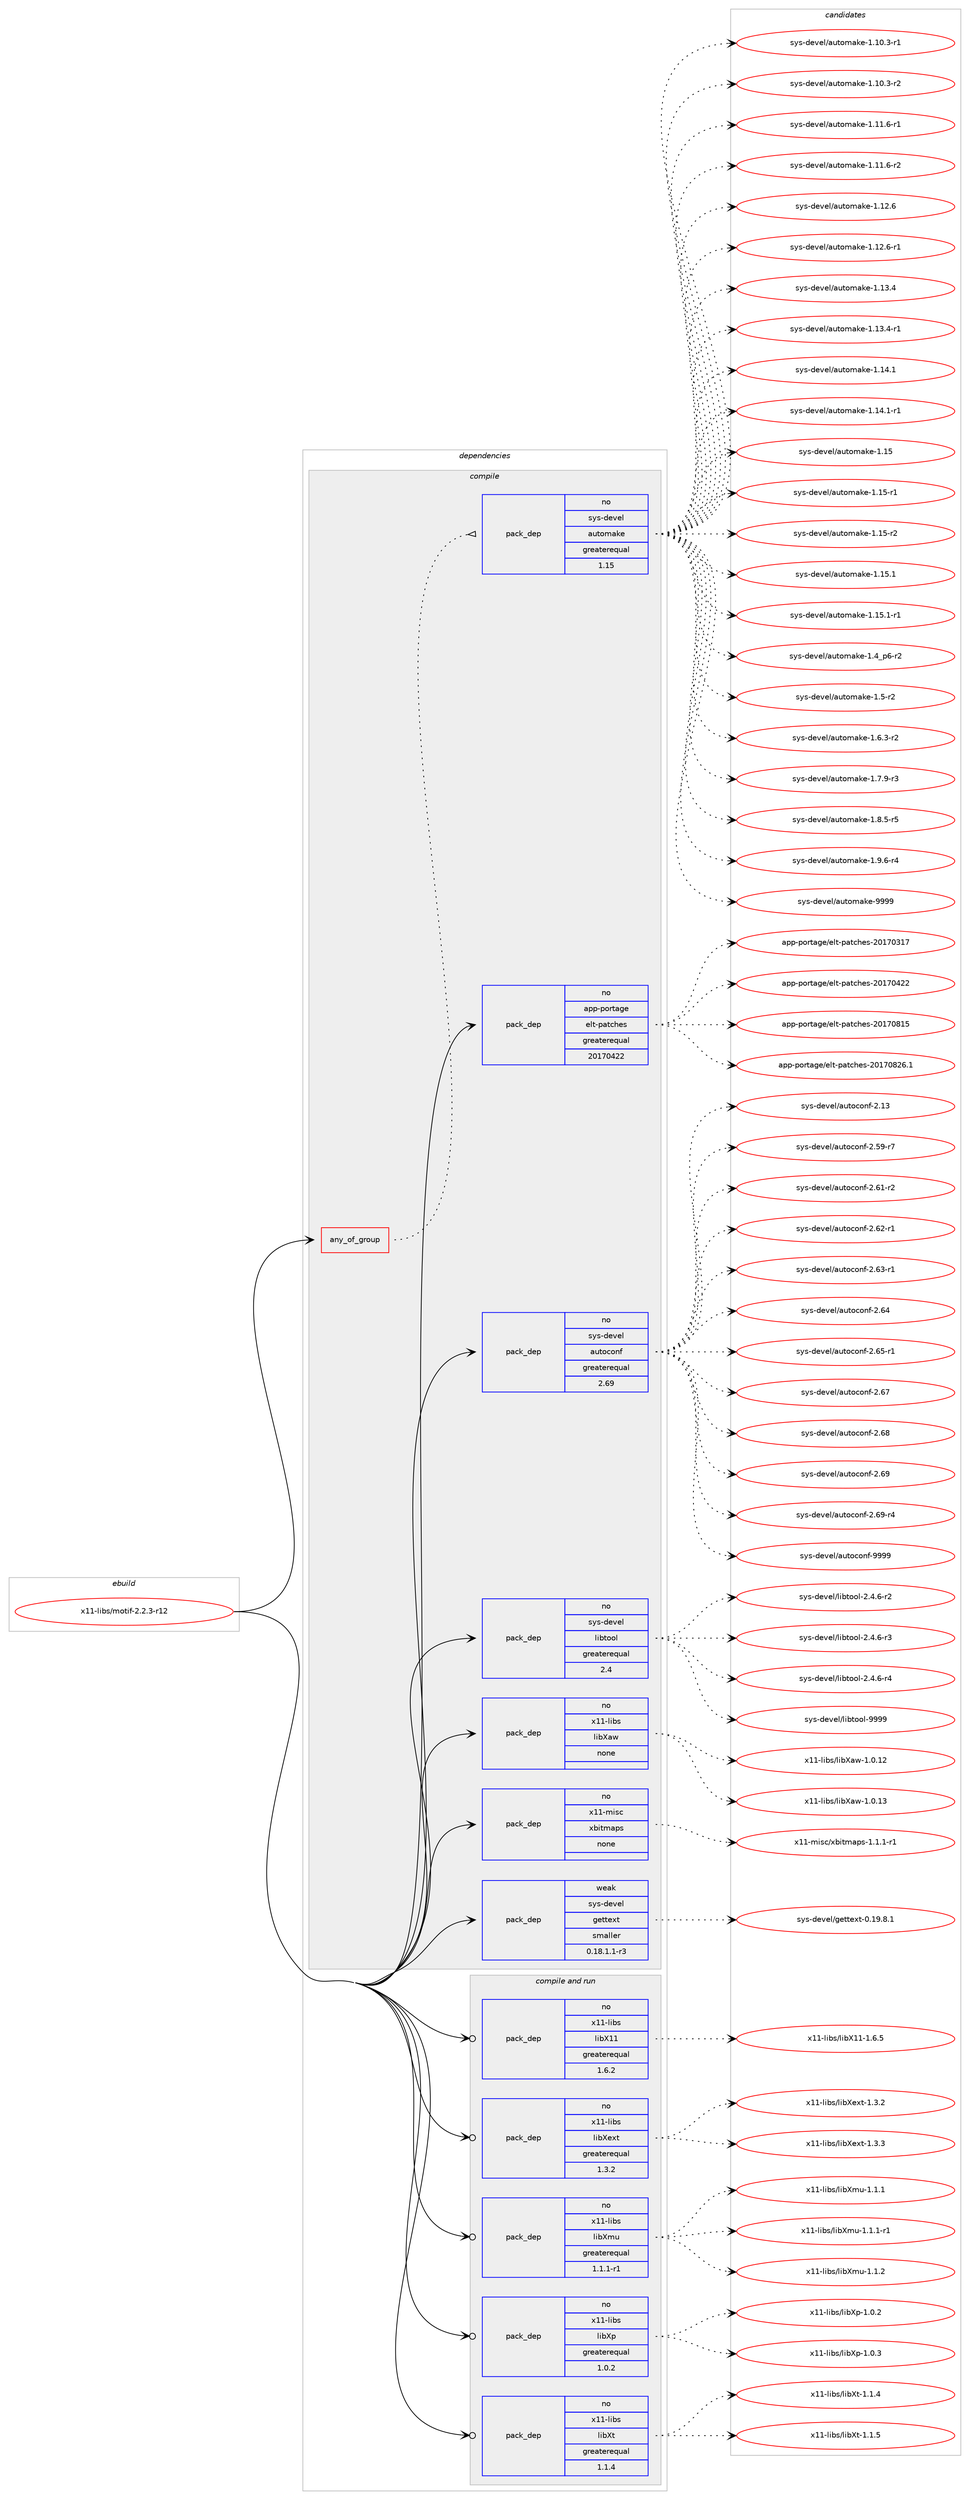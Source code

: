 digraph prolog {

# *************
# Graph options
# *************

newrank=true;
concentrate=true;
compound=true;
graph [rankdir=LR,fontname=Helvetica,fontsize=10,ranksep=1.5];#, ranksep=2.5, nodesep=0.2];
edge  [arrowhead=vee];
node  [fontname=Helvetica,fontsize=10];

# **********
# The ebuild
# **********

subgraph cluster_leftcol {
color=gray;
rank=same;
label=<<i>ebuild</i>>;
id [label="x11-libs/motif-2.2.3-r12", color=red, width=4, href="../x11-libs/motif-2.2.3-r12.svg"];
}

# ****************
# The dependencies
# ****************

subgraph cluster_midcol {
color=gray;
label=<<i>dependencies</i>>;
subgraph cluster_compile {
fillcolor="#eeeeee";
style=filled;
label=<<i>compile</i>>;
subgraph any9394 {
dependency520139 [label=<<TABLE BORDER="0" CELLBORDER="1" CELLSPACING="0" CELLPADDING="4"><TR><TD CELLPADDING="10">any_of_group</TD></TR></TABLE>>, shape=none, color=red];subgraph pack387624 {
dependency520140 [label=<<TABLE BORDER="0" CELLBORDER="1" CELLSPACING="0" CELLPADDING="4" WIDTH="220"><TR><TD ROWSPAN="6" CELLPADDING="30">pack_dep</TD></TR><TR><TD WIDTH="110">no</TD></TR><TR><TD>sys-devel</TD></TR><TR><TD>automake</TD></TR><TR><TD>greaterequal</TD></TR><TR><TD>1.15</TD></TR></TABLE>>, shape=none, color=blue];
}
dependency520139:e -> dependency520140:w [weight=20,style="dotted",arrowhead="oinv"];
}
id:e -> dependency520139:w [weight=20,style="solid",arrowhead="vee"];
subgraph pack387625 {
dependency520141 [label=<<TABLE BORDER="0" CELLBORDER="1" CELLSPACING="0" CELLPADDING="4" WIDTH="220"><TR><TD ROWSPAN="6" CELLPADDING="30">pack_dep</TD></TR><TR><TD WIDTH="110">no</TD></TR><TR><TD>app-portage</TD></TR><TR><TD>elt-patches</TD></TR><TR><TD>greaterequal</TD></TR><TR><TD>20170422</TD></TR></TABLE>>, shape=none, color=blue];
}
id:e -> dependency520141:w [weight=20,style="solid",arrowhead="vee"];
subgraph pack387626 {
dependency520142 [label=<<TABLE BORDER="0" CELLBORDER="1" CELLSPACING="0" CELLPADDING="4" WIDTH="220"><TR><TD ROWSPAN="6" CELLPADDING="30">pack_dep</TD></TR><TR><TD WIDTH="110">no</TD></TR><TR><TD>sys-devel</TD></TR><TR><TD>autoconf</TD></TR><TR><TD>greaterequal</TD></TR><TR><TD>2.69</TD></TR></TABLE>>, shape=none, color=blue];
}
id:e -> dependency520142:w [weight=20,style="solid",arrowhead="vee"];
subgraph pack387627 {
dependency520143 [label=<<TABLE BORDER="0" CELLBORDER="1" CELLSPACING="0" CELLPADDING="4" WIDTH="220"><TR><TD ROWSPAN="6" CELLPADDING="30">pack_dep</TD></TR><TR><TD WIDTH="110">no</TD></TR><TR><TD>sys-devel</TD></TR><TR><TD>libtool</TD></TR><TR><TD>greaterequal</TD></TR><TR><TD>2.4</TD></TR></TABLE>>, shape=none, color=blue];
}
id:e -> dependency520143:w [weight=20,style="solid",arrowhead="vee"];
subgraph pack387628 {
dependency520144 [label=<<TABLE BORDER="0" CELLBORDER="1" CELLSPACING="0" CELLPADDING="4" WIDTH="220"><TR><TD ROWSPAN="6" CELLPADDING="30">pack_dep</TD></TR><TR><TD WIDTH="110">no</TD></TR><TR><TD>x11-libs</TD></TR><TR><TD>libXaw</TD></TR><TR><TD>none</TD></TR><TR><TD></TD></TR></TABLE>>, shape=none, color=blue];
}
id:e -> dependency520144:w [weight=20,style="solid",arrowhead="vee"];
subgraph pack387629 {
dependency520145 [label=<<TABLE BORDER="0" CELLBORDER="1" CELLSPACING="0" CELLPADDING="4" WIDTH="220"><TR><TD ROWSPAN="6" CELLPADDING="30">pack_dep</TD></TR><TR><TD WIDTH="110">no</TD></TR><TR><TD>x11-misc</TD></TR><TR><TD>xbitmaps</TD></TR><TR><TD>none</TD></TR><TR><TD></TD></TR></TABLE>>, shape=none, color=blue];
}
id:e -> dependency520145:w [weight=20,style="solid",arrowhead="vee"];
subgraph pack387630 {
dependency520146 [label=<<TABLE BORDER="0" CELLBORDER="1" CELLSPACING="0" CELLPADDING="4" WIDTH="220"><TR><TD ROWSPAN="6" CELLPADDING="30">pack_dep</TD></TR><TR><TD WIDTH="110">weak</TD></TR><TR><TD>sys-devel</TD></TR><TR><TD>gettext</TD></TR><TR><TD>smaller</TD></TR><TR><TD>0.18.1.1-r3</TD></TR></TABLE>>, shape=none, color=blue];
}
id:e -> dependency520146:w [weight=20,style="solid",arrowhead="vee"];
}
subgraph cluster_compileandrun {
fillcolor="#eeeeee";
style=filled;
label=<<i>compile and run</i>>;
subgraph pack387631 {
dependency520147 [label=<<TABLE BORDER="0" CELLBORDER="1" CELLSPACING="0" CELLPADDING="4" WIDTH="220"><TR><TD ROWSPAN="6" CELLPADDING="30">pack_dep</TD></TR><TR><TD WIDTH="110">no</TD></TR><TR><TD>x11-libs</TD></TR><TR><TD>libX11</TD></TR><TR><TD>greaterequal</TD></TR><TR><TD>1.6.2</TD></TR></TABLE>>, shape=none, color=blue];
}
id:e -> dependency520147:w [weight=20,style="solid",arrowhead="odotvee"];
subgraph pack387632 {
dependency520148 [label=<<TABLE BORDER="0" CELLBORDER="1" CELLSPACING="0" CELLPADDING="4" WIDTH="220"><TR><TD ROWSPAN="6" CELLPADDING="30">pack_dep</TD></TR><TR><TD WIDTH="110">no</TD></TR><TR><TD>x11-libs</TD></TR><TR><TD>libXext</TD></TR><TR><TD>greaterequal</TD></TR><TR><TD>1.3.2</TD></TR></TABLE>>, shape=none, color=blue];
}
id:e -> dependency520148:w [weight=20,style="solid",arrowhead="odotvee"];
subgraph pack387633 {
dependency520149 [label=<<TABLE BORDER="0" CELLBORDER="1" CELLSPACING="0" CELLPADDING="4" WIDTH="220"><TR><TD ROWSPAN="6" CELLPADDING="30">pack_dep</TD></TR><TR><TD WIDTH="110">no</TD></TR><TR><TD>x11-libs</TD></TR><TR><TD>libXmu</TD></TR><TR><TD>greaterequal</TD></TR><TR><TD>1.1.1-r1</TD></TR></TABLE>>, shape=none, color=blue];
}
id:e -> dependency520149:w [weight=20,style="solid",arrowhead="odotvee"];
subgraph pack387634 {
dependency520150 [label=<<TABLE BORDER="0" CELLBORDER="1" CELLSPACING="0" CELLPADDING="4" WIDTH="220"><TR><TD ROWSPAN="6" CELLPADDING="30">pack_dep</TD></TR><TR><TD WIDTH="110">no</TD></TR><TR><TD>x11-libs</TD></TR><TR><TD>libXp</TD></TR><TR><TD>greaterequal</TD></TR><TR><TD>1.0.2</TD></TR></TABLE>>, shape=none, color=blue];
}
id:e -> dependency520150:w [weight=20,style="solid",arrowhead="odotvee"];
subgraph pack387635 {
dependency520151 [label=<<TABLE BORDER="0" CELLBORDER="1" CELLSPACING="0" CELLPADDING="4" WIDTH="220"><TR><TD ROWSPAN="6" CELLPADDING="30">pack_dep</TD></TR><TR><TD WIDTH="110">no</TD></TR><TR><TD>x11-libs</TD></TR><TR><TD>libXt</TD></TR><TR><TD>greaterequal</TD></TR><TR><TD>1.1.4</TD></TR></TABLE>>, shape=none, color=blue];
}
id:e -> dependency520151:w [weight=20,style="solid",arrowhead="odotvee"];
}
subgraph cluster_run {
fillcolor="#eeeeee";
style=filled;
label=<<i>run</i>>;
}
}

# **************
# The candidates
# **************

subgraph cluster_choices {
rank=same;
color=gray;
label=<<i>candidates</i>>;

subgraph choice387624 {
color=black;
nodesep=1;
choice11512111545100101118101108479711711611110997107101454946494846514511449 [label="sys-devel/automake-1.10.3-r1", color=red, width=4,href="../sys-devel/automake-1.10.3-r1.svg"];
choice11512111545100101118101108479711711611110997107101454946494846514511450 [label="sys-devel/automake-1.10.3-r2", color=red, width=4,href="../sys-devel/automake-1.10.3-r2.svg"];
choice11512111545100101118101108479711711611110997107101454946494946544511449 [label="sys-devel/automake-1.11.6-r1", color=red, width=4,href="../sys-devel/automake-1.11.6-r1.svg"];
choice11512111545100101118101108479711711611110997107101454946494946544511450 [label="sys-devel/automake-1.11.6-r2", color=red, width=4,href="../sys-devel/automake-1.11.6-r2.svg"];
choice1151211154510010111810110847971171161111099710710145494649504654 [label="sys-devel/automake-1.12.6", color=red, width=4,href="../sys-devel/automake-1.12.6.svg"];
choice11512111545100101118101108479711711611110997107101454946495046544511449 [label="sys-devel/automake-1.12.6-r1", color=red, width=4,href="../sys-devel/automake-1.12.6-r1.svg"];
choice1151211154510010111810110847971171161111099710710145494649514652 [label="sys-devel/automake-1.13.4", color=red, width=4,href="../sys-devel/automake-1.13.4.svg"];
choice11512111545100101118101108479711711611110997107101454946495146524511449 [label="sys-devel/automake-1.13.4-r1", color=red, width=4,href="../sys-devel/automake-1.13.4-r1.svg"];
choice1151211154510010111810110847971171161111099710710145494649524649 [label="sys-devel/automake-1.14.1", color=red, width=4,href="../sys-devel/automake-1.14.1.svg"];
choice11512111545100101118101108479711711611110997107101454946495246494511449 [label="sys-devel/automake-1.14.1-r1", color=red, width=4,href="../sys-devel/automake-1.14.1-r1.svg"];
choice115121115451001011181011084797117116111109971071014549464953 [label="sys-devel/automake-1.15", color=red, width=4,href="../sys-devel/automake-1.15.svg"];
choice1151211154510010111810110847971171161111099710710145494649534511449 [label="sys-devel/automake-1.15-r1", color=red, width=4,href="../sys-devel/automake-1.15-r1.svg"];
choice1151211154510010111810110847971171161111099710710145494649534511450 [label="sys-devel/automake-1.15-r2", color=red, width=4,href="../sys-devel/automake-1.15-r2.svg"];
choice1151211154510010111810110847971171161111099710710145494649534649 [label="sys-devel/automake-1.15.1", color=red, width=4,href="../sys-devel/automake-1.15.1.svg"];
choice11512111545100101118101108479711711611110997107101454946495346494511449 [label="sys-devel/automake-1.15.1-r1", color=red, width=4,href="../sys-devel/automake-1.15.1-r1.svg"];
choice115121115451001011181011084797117116111109971071014549465295112544511450 [label="sys-devel/automake-1.4_p6-r2", color=red, width=4,href="../sys-devel/automake-1.4_p6-r2.svg"];
choice11512111545100101118101108479711711611110997107101454946534511450 [label="sys-devel/automake-1.5-r2", color=red, width=4,href="../sys-devel/automake-1.5-r2.svg"];
choice115121115451001011181011084797117116111109971071014549465446514511450 [label="sys-devel/automake-1.6.3-r2", color=red, width=4,href="../sys-devel/automake-1.6.3-r2.svg"];
choice115121115451001011181011084797117116111109971071014549465546574511451 [label="sys-devel/automake-1.7.9-r3", color=red, width=4,href="../sys-devel/automake-1.7.9-r3.svg"];
choice115121115451001011181011084797117116111109971071014549465646534511453 [label="sys-devel/automake-1.8.5-r5", color=red, width=4,href="../sys-devel/automake-1.8.5-r5.svg"];
choice115121115451001011181011084797117116111109971071014549465746544511452 [label="sys-devel/automake-1.9.6-r4", color=red, width=4,href="../sys-devel/automake-1.9.6-r4.svg"];
choice115121115451001011181011084797117116111109971071014557575757 [label="sys-devel/automake-9999", color=red, width=4,href="../sys-devel/automake-9999.svg"];
dependency520140:e -> choice11512111545100101118101108479711711611110997107101454946494846514511449:w [style=dotted,weight="100"];
dependency520140:e -> choice11512111545100101118101108479711711611110997107101454946494846514511450:w [style=dotted,weight="100"];
dependency520140:e -> choice11512111545100101118101108479711711611110997107101454946494946544511449:w [style=dotted,weight="100"];
dependency520140:e -> choice11512111545100101118101108479711711611110997107101454946494946544511450:w [style=dotted,weight="100"];
dependency520140:e -> choice1151211154510010111810110847971171161111099710710145494649504654:w [style=dotted,weight="100"];
dependency520140:e -> choice11512111545100101118101108479711711611110997107101454946495046544511449:w [style=dotted,weight="100"];
dependency520140:e -> choice1151211154510010111810110847971171161111099710710145494649514652:w [style=dotted,weight="100"];
dependency520140:e -> choice11512111545100101118101108479711711611110997107101454946495146524511449:w [style=dotted,weight="100"];
dependency520140:e -> choice1151211154510010111810110847971171161111099710710145494649524649:w [style=dotted,weight="100"];
dependency520140:e -> choice11512111545100101118101108479711711611110997107101454946495246494511449:w [style=dotted,weight="100"];
dependency520140:e -> choice115121115451001011181011084797117116111109971071014549464953:w [style=dotted,weight="100"];
dependency520140:e -> choice1151211154510010111810110847971171161111099710710145494649534511449:w [style=dotted,weight="100"];
dependency520140:e -> choice1151211154510010111810110847971171161111099710710145494649534511450:w [style=dotted,weight="100"];
dependency520140:e -> choice1151211154510010111810110847971171161111099710710145494649534649:w [style=dotted,weight="100"];
dependency520140:e -> choice11512111545100101118101108479711711611110997107101454946495346494511449:w [style=dotted,weight="100"];
dependency520140:e -> choice115121115451001011181011084797117116111109971071014549465295112544511450:w [style=dotted,weight="100"];
dependency520140:e -> choice11512111545100101118101108479711711611110997107101454946534511450:w [style=dotted,weight="100"];
dependency520140:e -> choice115121115451001011181011084797117116111109971071014549465446514511450:w [style=dotted,weight="100"];
dependency520140:e -> choice115121115451001011181011084797117116111109971071014549465546574511451:w [style=dotted,weight="100"];
dependency520140:e -> choice115121115451001011181011084797117116111109971071014549465646534511453:w [style=dotted,weight="100"];
dependency520140:e -> choice115121115451001011181011084797117116111109971071014549465746544511452:w [style=dotted,weight="100"];
dependency520140:e -> choice115121115451001011181011084797117116111109971071014557575757:w [style=dotted,weight="100"];
}
subgraph choice387625 {
color=black;
nodesep=1;
choice97112112451121111141169710310147101108116451129711699104101115455048495548514955 [label="app-portage/elt-patches-20170317", color=red, width=4,href="../app-portage/elt-patches-20170317.svg"];
choice97112112451121111141169710310147101108116451129711699104101115455048495548525050 [label="app-portage/elt-patches-20170422", color=red, width=4,href="../app-portage/elt-patches-20170422.svg"];
choice97112112451121111141169710310147101108116451129711699104101115455048495548564953 [label="app-portage/elt-patches-20170815", color=red, width=4,href="../app-portage/elt-patches-20170815.svg"];
choice971121124511211111411697103101471011081164511297116991041011154550484955485650544649 [label="app-portage/elt-patches-20170826.1", color=red, width=4,href="../app-portage/elt-patches-20170826.1.svg"];
dependency520141:e -> choice97112112451121111141169710310147101108116451129711699104101115455048495548514955:w [style=dotted,weight="100"];
dependency520141:e -> choice97112112451121111141169710310147101108116451129711699104101115455048495548525050:w [style=dotted,weight="100"];
dependency520141:e -> choice97112112451121111141169710310147101108116451129711699104101115455048495548564953:w [style=dotted,weight="100"];
dependency520141:e -> choice971121124511211111411697103101471011081164511297116991041011154550484955485650544649:w [style=dotted,weight="100"];
}
subgraph choice387626 {
color=black;
nodesep=1;
choice115121115451001011181011084797117116111991111101024550464951 [label="sys-devel/autoconf-2.13", color=red, width=4,href="../sys-devel/autoconf-2.13.svg"];
choice1151211154510010111810110847971171161119911111010245504653574511455 [label="sys-devel/autoconf-2.59-r7", color=red, width=4,href="../sys-devel/autoconf-2.59-r7.svg"];
choice1151211154510010111810110847971171161119911111010245504654494511450 [label="sys-devel/autoconf-2.61-r2", color=red, width=4,href="../sys-devel/autoconf-2.61-r2.svg"];
choice1151211154510010111810110847971171161119911111010245504654504511449 [label="sys-devel/autoconf-2.62-r1", color=red, width=4,href="../sys-devel/autoconf-2.62-r1.svg"];
choice1151211154510010111810110847971171161119911111010245504654514511449 [label="sys-devel/autoconf-2.63-r1", color=red, width=4,href="../sys-devel/autoconf-2.63-r1.svg"];
choice115121115451001011181011084797117116111991111101024550465452 [label="sys-devel/autoconf-2.64", color=red, width=4,href="../sys-devel/autoconf-2.64.svg"];
choice1151211154510010111810110847971171161119911111010245504654534511449 [label="sys-devel/autoconf-2.65-r1", color=red, width=4,href="../sys-devel/autoconf-2.65-r1.svg"];
choice115121115451001011181011084797117116111991111101024550465455 [label="sys-devel/autoconf-2.67", color=red, width=4,href="../sys-devel/autoconf-2.67.svg"];
choice115121115451001011181011084797117116111991111101024550465456 [label="sys-devel/autoconf-2.68", color=red, width=4,href="../sys-devel/autoconf-2.68.svg"];
choice115121115451001011181011084797117116111991111101024550465457 [label="sys-devel/autoconf-2.69", color=red, width=4,href="../sys-devel/autoconf-2.69.svg"];
choice1151211154510010111810110847971171161119911111010245504654574511452 [label="sys-devel/autoconf-2.69-r4", color=red, width=4,href="../sys-devel/autoconf-2.69-r4.svg"];
choice115121115451001011181011084797117116111991111101024557575757 [label="sys-devel/autoconf-9999", color=red, width=4,href="../sys-devel/autoconf-9999.svg"];
dependency520142:e -> choice115121115451001011181011084797117116111991111101024550464951:w [style=dotted,weight="100"];
dependency520142:e -> choice1151211154510010111810110847971171161119911111010245504653574511455:w [style=dotted,weight="100"];
dependency520142:e -> choice1151211154510010111810110847971171161119911111010245504654494511450:w [style=dotted,weight="100"];
dependency520142:e -> choice1151211154510010111810110847971171161119911111010245504654504511449:w [style=dotted,weight="100"];
dependency520142:e -> choice1151211154510010111810110847971171161119911111010245504654514511449:w [style=dotted,weight="100"];
dependency520142:e -> choice115121115451001011181011084797117116111991111101024550465452:w [style=dotted,weight="100"];
dependency520142:e -> choice1151211154510010111810110847971171161119911111010245504654534511449:w [style=dotted,weight="100"];
dependency520142:e -> choice115121115451001011181011084797117116111991111101024550465455:w [style=dotted,weight="100"];
dependency520142:e -> choice115121115451001011181011084797117116111991111101024550465456:w [style=dotted,weight="100"];
dependency520142:e -> choice115121115451001011181011084797117116111991111101024550465457:w [style=dotted,weight="100"];
dependency520142:e -> choice1151211154510010111810110847971171161119911111010245504654574511452:w [style=dotted,weight="100"];
dependency520142:e -> choice115121115451001011181011084797117116111991111101024557575757:w [style=dotted,weight="100"];
}
subgraph choice387627 {
color=black;
nodesep=1;
choice1151211154510010111810110847108105981161111111084550465246544511450 [label="sys-devel/libtool-2.4.6-r2", color=red, width=4,href="../sys-devel/libtool-2.4.6-r2.svg"];
choice1151211154510010111810110847108105981161111111084550465246544511451 [label="sys-devel/libtool-2.4.6-r3", color=red, width=4,href="../sys-devel/libtool-2.4.6-r3.svg"];
choice1151211154510010111810110847108105981161111111084550465246544511452 [label="sys-devel/libtool-2.4.6-r4", color=red, width=4,href="../sys-devel/libtool-2.4.6-r4.svg"];
choice1151211154510010111810110847108105981161111111084557575757 [label="sys-devel/libtool-9999", color=red, width=4,href="../sys-devel/libtool-9999.svg"];
dependency520143:e -> choice1151211154510010111810110847108105981161111111084550465246544511450:w [style=dotted,weight="100"];
dependency520143:e -> choice1151211154510010111810110847108105981161111111084550465246544511451:w [style=dotted,weight="100"];
dependency520143:e -> choice1151211154510010111810110847108105981161111111084550465246544511452:w [style=dotted,weight="100"];
dependency520143:e -> choice1151211154510010111810110847108105981161111111084557575757:w [style=dotted,weight="100"];
}
subgraph choice387628 {
color=black;
nodesep=1;
choice120494945108105981154710810598889711945494648464950 [label="x11-libs/libXaw-1.0.12", color=red, width=4,href="../x11-libs/libXaw-1.0.12.svg"];
choice120494945108105981154710810598889711945494648464951 [label="x11-libs/libXaw-1.0.13", color=red, width=4,href="../x11-libs/libXaw-1.0.13.svg"];
dependency520144:e -> choice120494945108105981154710810598889711945494648464950:w [style=dotted,weight="100"];
dependency520144:e -> choice120494945108105981154710810598889711945494648464951:w [style=dotted,weight="100"];
}
subgraph choice387629 {
color=black;
nodesep=1;
choice120494945109105115994712098105116109971121154549464946494511449 [label="x11-misc/xbitmaps-1.1.1-r1", color=red, width=4,href="../x11-misc/xbitmaps-1.1.1-r1.svg"];
dependency520145:e -> choice120494945109105115994712098105116109971121154549464946494511449:w [style=dotted,weight="100"];
}
subgraph choice387630 {
color=black;
nodesep=1;
choice1151211154510010111810110847103101116116101120116454846495746564649 [label="sys-devel/gettext-0.19.8.1", color=red, width=4,href="../sys-devel/gettext-0.19.8.1.svg"];
dependency520146:e -> choice1151211154510010111810110847103101116116101120116454846495746564649:w [style=dotted,weight="100"];
}
subgraph choice387631 {
color=black;
nodesep=1;
choice120494945108105981154710810598884949454946544653 [label="x11-libs/libX11-1.6.5", color=red, width=4,href="../x11-libs/libX11-1.6.5.svg"];
dependency520147:e -> choice120494945108105981154710810598884949454946544653:w [style=dotted,weight="100"];
}
subgraph choice387632 {
color=black;
nodesep=1;
choice12049494510810598115471081059888101120116454946514650 [label="x11-libs/libXext-1.3.2", color=red, width=4,href="../x11-libs/libXext-1.3.2.svg"];
choice12049494510810598115471081059888101120116454946514651 [label="x11-libs/libXext-1.3.3", color=red, width=4,href="../x11-libs/libXext-1.3.3.svg"];
dependency520148:e -> choice12049494510810598115471081059888101120116454946514650:w [style=dotted,weight="100"];
dependency520148:e -> choice12049494510810598115471081059888101120116454946514651:w [style=dotted,weight="100"];
}
subgraph choice387633 {
color=black;
nodesep=1;
choice12049494510810598115471081059888109117454946494649 [label="x11-libs/libXmu-1.1.1", color=red, width=4,href="../x11-libs/libXmu-1.1.1.svg"];
choice120494945108105981154710810598881091174549464946494511449 [label="x11-libs/libXmu-1.1.1-r1", color=red, width=4,href="../x11-libs/libXmu-1.1.1-r1.svg"];
choice12049494510810598115471081059888109117454946494650 [label="x11-libs/libXmu-1.1.2", color=red, width=4,href="../x11-libs/libXmu-1.1.2.svg"];
dependency520149:e -> choice12049494510810598115471081059888109117454946494649:w [style=dotted,weight="100"];
dependency520149:e -> choice120494945108105981154710810598881091174549464946494511449:w [style=dotted,weight="100"];
dependency520149:e -> choice12049494510810598115471081059888109117454946494650:w [style=dotted,weight="100"];
}
subgraph choice387634 {
color=black;
nodesep=1;
choice12049494510810598115471081059888112454946484650 [label="x11-libs/libXp-1.0.2", color=red, width=4,href="../x11-libs/libXp-1.0.2.svg"];
choice12049494510810598115471081059888112454946484651 [label="x11-libs/libXp-1.0.3", color=red, width=4,href="../x11-libs/libXp-1.0.3.svg"];
dependency520150:e -> choice12049494510810598115471081059888112454946484650:w [style=dotted,weight="100"];
dependency520150:e -> choice12049494510810598115471081059888112454946484651:w [style=dotted,weight="100"];
}
subgraph choice387635 {
color=black;
nodesep=1;
choice12049494510810598115471081059888116454946494652 [label="x11-libs/libXt-1.1.4", color=red, width=4,href="../x11-libs/libXt-1.1.4.svg"];
choice12049494510810598115471081059888116454946494653 [label="x11-libs/libXt-1.1.5", color=red, width=4,href="../x11-libs/libXt-1.1.5.svg"];
dependency520151:e -> choice12049494510810598115471081059888116454946494652:w [style=dotted,weight="100"];
dependency520151:e -> choice12049494510810598115471081059888116454946494653:w [style=dotted,weight="100"];
}
}

}
